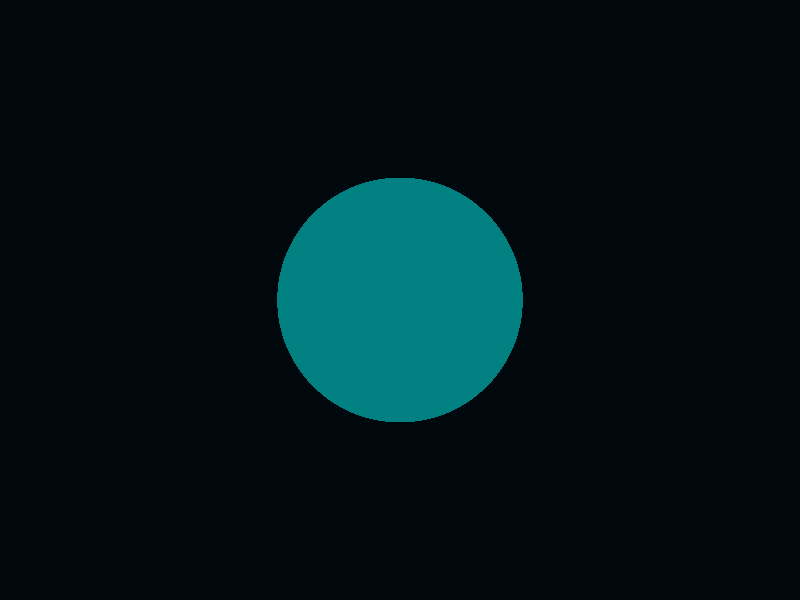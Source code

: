 background { //background colors
	rgb<0,.03,.05> //colors, red-green-blue, 0-1
}

camera {
	location <0,0,-5> //moves camera 5 units toward you, default at <0,0,0>
}

light_source { //affects everything but background color
	<2,5,-5> //location
	rgb<1,1,1> //white?
}

sphere {
	<0,0,0> //vector, center of the sphere
	1 //radius of the sphere
	texture{ 
		pigment{
			rgb<0,.5,.5> //need texture and pigment to make this colored b/c 3D.
		}
	}
}